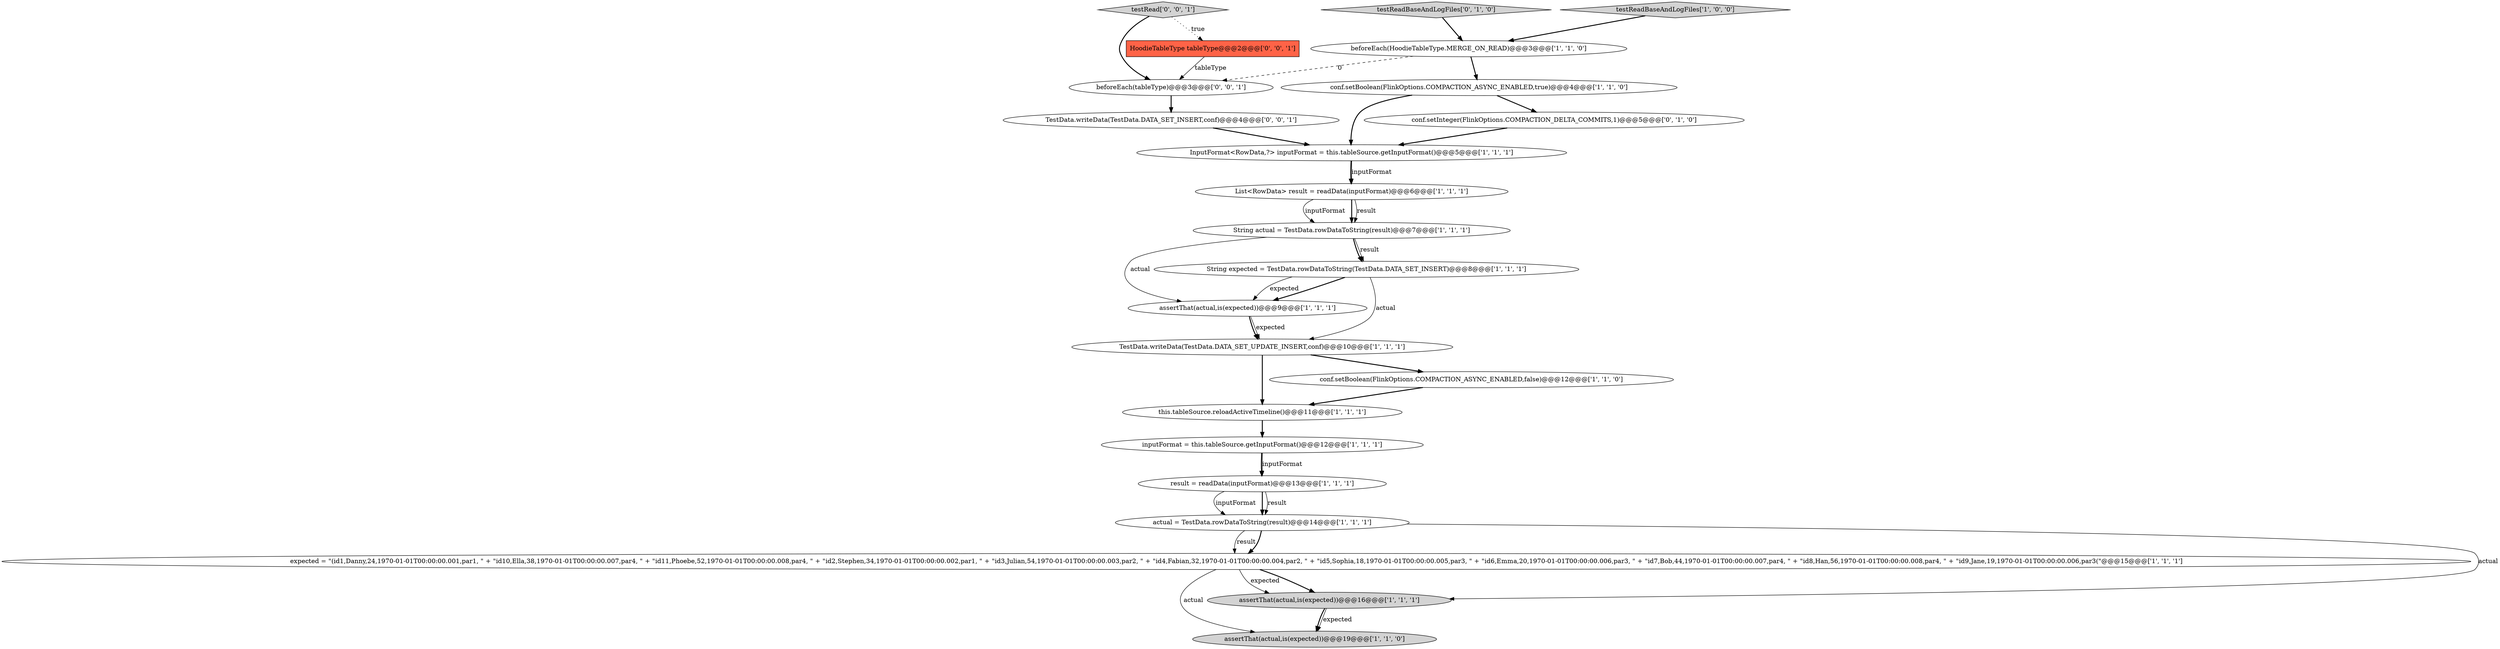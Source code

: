 digraph {
11 [style = filled, label = "assertThat(actual,is(expected))@@@9@@@['1', '1', '1']", fillcolor = white, shape = ellipse image = "AAA0AAABBB1BBB"];
19 [style = filled, label = "TestData.writeData(TestData.DATA_SET_INSERT,conf)@@@4@@@['0', '0', '1']", fillcolor = white, shape = ellipse image = "AAA0AAABBB3BBB"];
22 [style = filled, label = "beforeEach(tableType)@@@3@@@['0', '0', '1']", fillcolor = white, shape = ellipse image = "AAA0AAABBB3BBB"];
17 [style = filled, label = "testReadBaseAndLogFiles['0', '1', '0']", fillcolor = lightgray, shape = diamond image = "AAA0AAABBB2BBB"];
9 [style = filled, label = "String actual = TestData.rowDataToString(result)@@@7@@@['1', '1', '1']", fillcolor = white, shape = ellipse image = "AAA0AAABBB1BBB"];
4 [style = filled, label = "this.tableSource.reloadActiveTimeline()@@@11@@@['1', '1', '1']", fillcolor = white, shape = ellipse image = "AAA0AAABBB1BBB"];
13 [style = filled, label = "List<RowData> result = readData(inputFormat)@@@6@@@['1', '1', '1']", fillcolor = white, shape = ellipse image = "AAA0AAABBB1BBB"];
15 [style = filled, label = "String expected = TestData.rowDataToString(TestData.DATA_SET_INSERT)@@@8@@@['1', '1', '1']", fillcolor = white, shape = ellipse image = "AAA0AAABBB1BBB"];
20 [style = filled, label = "testRead['0', '0', '1']", fillcolor = lightgray, shape = diamond image = "AAA0AAABBB3BBB"];
1 [style = filled, label = "actual = TestData.rowDataToString(result)@@@14@@@['1', '1', '1']", fillcolor = white, shape = ellipse image = "AAA0AAABBB1BBB"];
5 [style = filled, label = "inputFormat = this.tableSource.getInputFormat()@@@12@@@['1', '1', '1']", fillcolor = white, shape = ellipse image = "AAA0AAABBB1BBB"];
16 [style = filled, label = "expected = \"(id1,Danny,24,1970-01-01T00:00:00.001,par1, \" + \"id10,Ella,38,1970-01-01T00:00:00.007,par4, \" + \"id11,Phoebe,52,1970-01-01T00:00:00.008,par4, \" + \"id2,Stephen,34,1970-01-01T00:00:00.002,par1, \" + \"id3,Julian,54,1970-01-01T00:00:00.003,par2, \" + \"id4,Fabian,32,1970-01-01T00:00:00.004,par2, \" + \"id5,Sophia,18,1970-01-01T00:00:00.005,par3, \" + \"id6,Emma,20,1970-01-01T00:00:00.006,par3, \" + \"id7,Bob,44,1970-01-01T00:00:00.007,par4, \" + \"id8,Han,56,1970-01-01T00:00:00.008,par4, \" + \"id9,Jane,19,1970-01-01T00:00:00.006,par3(\"@@@15@@@['1', '1', '1']", fillcolor = white, shape = ellipse image = "AAA0AAABBB1BBB"];
7 [style = filled, label = "testReadBaseAndLogFiles['1', '0', '0']", fillcolor = lightgray, shape = diamond image = "AAA0AAABBB1BBB"];
0 [style = filled, label = "result = readData(inputFormat)@@@13@@@['1', '1', '1']", fillcolor = white, shape = ellipse image = "AAA0AAABBB1BBB"];
18 [style = filled, label = "conf.setInteger(FlinkOptions.COMPACTION_DELTA_COMMITS,1)@@@5@@@['0', '1', '0']", fillcolor = white, shape = ellipse image = "AAA1AAABBB2BBB"];
21 [style = filled, label = "HoodieTableType tableType@@@2@@@['0', '0', '1']", fillcolor = tomato, shape = box image = "AAA0AAABBB3BBB"];
2 [style = filled, label = "assertThat(actual,is(expected))@@@16@@@['1', '1', '1']", fillcolor = lightgray, shape = ellipse image = "AAA0AAABBB1BBB"];
8 [style = filled, label = "TestData.writeData(TestData.DATA_SET_UPDATE_INSERT,conf)@@@10@@@['1', '1', '1']", fillcolor = white, shape = ellipse image = "AAA0AAABBB1BBB"];
3 [style = filled, label = "InputFormat<RowData,?> inputFormat = this.tableSource.getInputFormat()@@@5@@@['1', '1', '1']", fillcolor = white, shape = ellipse image = "AAA0AAABBB1BBB"];
10 [style = filled, label = "conf.setBoolean(FlinkOptions.COMPACTION_ASYNC_ENABLED,false)@@@12@@@['1', '1', '0']", fillcolor = white, shape = ellipse image = "AAA0AAABBB1BBB"];
14 [style = filled, label = "conf.setBoolean(FlinkOptions.COMPACTION_ASYNC_ENABLED,true)@@@4@@@['1', '1', '0']", fillcolor = white, shape = ellipse image = "AAA0AAABBB1BBB"];
6 [style = filled, label = "assertThat(actual,is(expected))@@@19@@@['1', '1', '0']", fillcolor = lightgray, shape = ellipse image = "AAA0AAABBB1BBB"];
12 [style = filled, label = "beforeEach(HoodieTableType.MERGE_ON_READ)@@@3@@@['1', '1', '0']", fillcolor = white, shape = ellipse image = "AAA0AAABBB1BBB"];
18->3 [style = bold, label=""];
19->3 [style = bold, label=""];
22->19 [style = bold, label=""];
0->1 [style = solid, label="inputFormat"];
14->3 [style = bold, label=""];
14->18 [style = bold, label=""];
8->4 [style = bold, label=""];
20->21 [style = dotted, label="true"];
12->14 [style = bold, label=""];
4->5 [style = bold, label=""];
20->22 [style = bold, label=""];
9->15 [style = bold, label=""];
15->8 [style = solid, label="actual"];
17->12 [style = bold, label=""];
2->6 [style = solid, label="expected"];
3->13 [style = bold, label=""];
0->1 [style = bold, label=""];
11->8 [style = solid, label="expected"];
1->16 [style = solid, label="result"];
16->2 [style = bold, label=""];
5->0 [style = bold, label=""];
7->12 [style = bold, label=""];
16->6 [style = solid, label="actual"];
15->11 [style = bold, label=""];
11->8 [style = bold, label=""];
10->4 [style = bold, label=""];
16->2 [style = solid, label="expected"];
9->11 [style = solid, label="actual"];
2->6 [style = bold, label=""];
13->9 [style = solid, label="inputFormat"];
21->22 [style = solid, label="tableType"];
13->9 [style = bold, label=""];
3->13 [style = solid, label="inputFormat"];
15->11 [style = solid, label="expected"];
1->16 [style = bold, label=""];
1->2 [style = solid, label="actual"];
9->15 [style = solid, label="result"];
5->0 [style = solid, label="inputFormat"];
0->1 [style = solid, label="result"];
12->22 [style = dashed, label="0"];
8->10 [style = bold, label=""];
13->9 [style = solid, label="result"];
}
